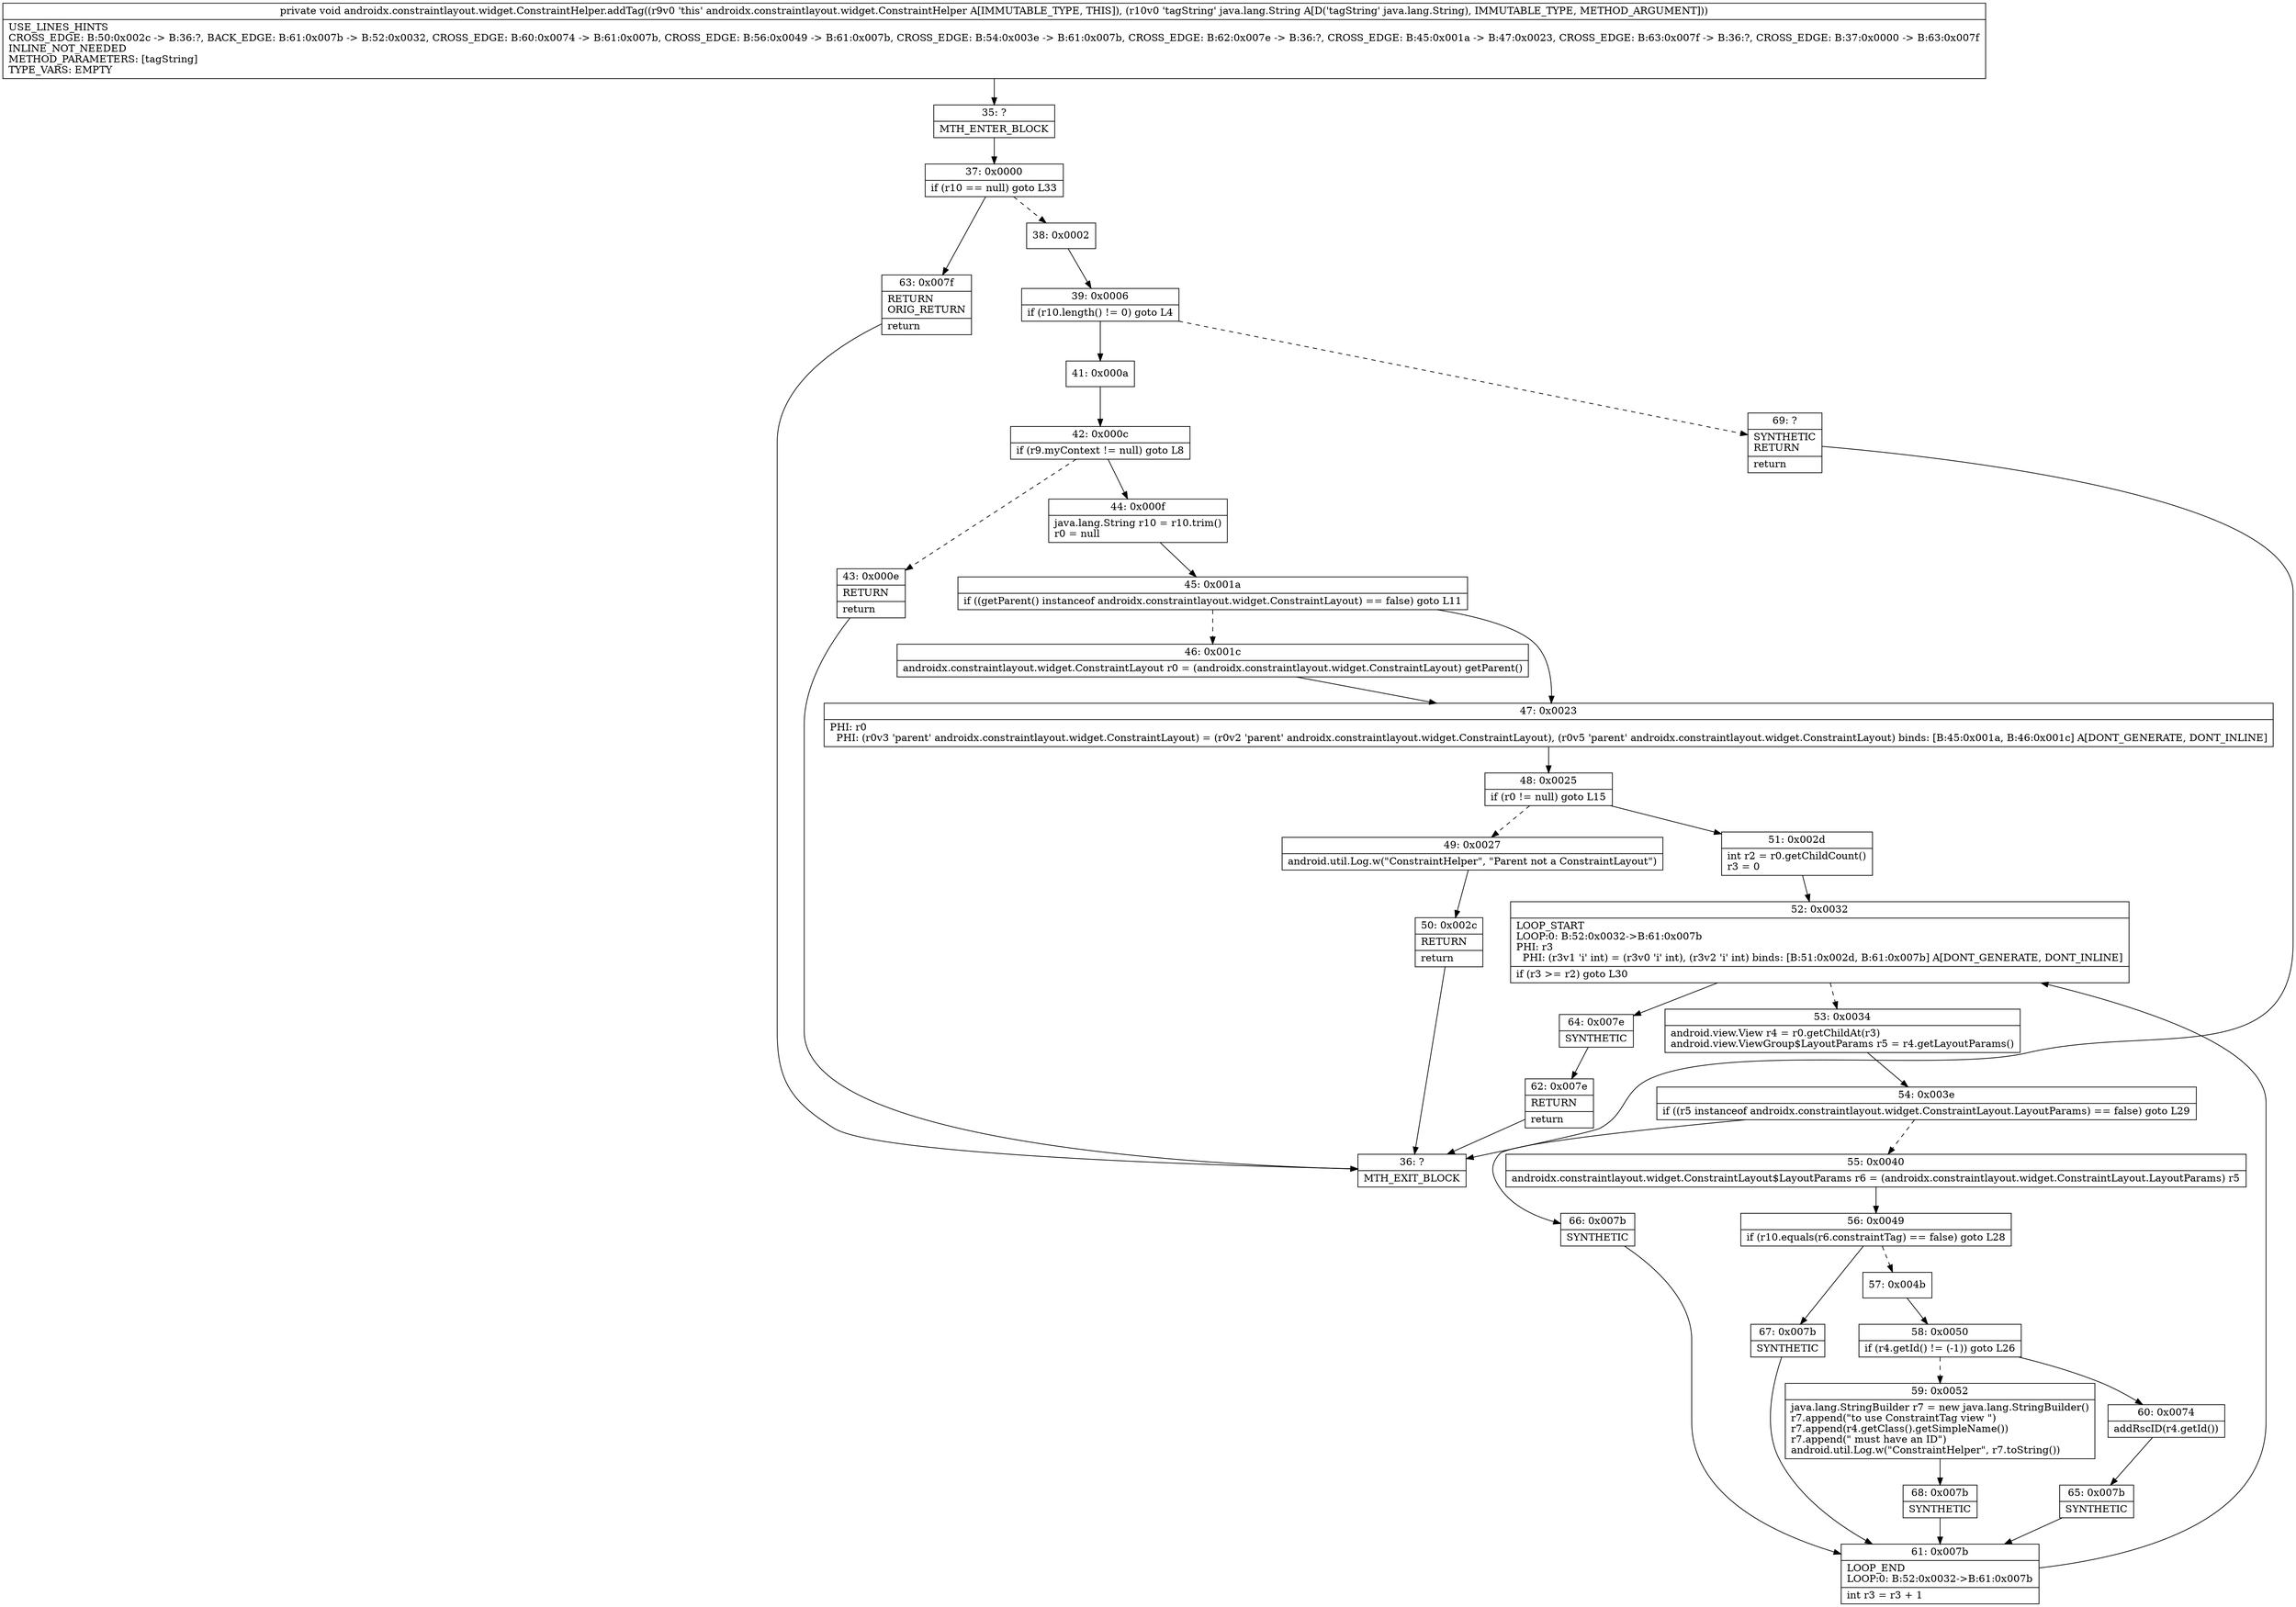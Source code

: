 digraph "CFG forandroidx.constraintlayout.widget.ConstraintHelper.addTag(Ljava\/lang\/String;)V" {
Node_35 [shape=record,label="{35\:\ ?|MTH_ENTER_BLOCK\l}"];
Node_37 [shape=record,label="{37\:\ 0x0000|if (r10 == null) goto L33\l}"];
Node_38 [shape=record,label="{38\:\ 0x0002}"];
Node_39 [shape=record,label="{39\:\ 0x0006|if (r10.length() != 0) goto L4\l}"];
Node_41 [shape=record,label="{41\:\ 0x000a}"];
Node_42 [shape=record,label="{42\:\ 0x000c|if (r9.myContext != null) goto L8\l}"];
Node_43 [shape=record,label="{43\:\ 0x000e|RETURN\l|return\l}"];
Node_36 [shape=record,label="{36\:\ ?|MTH_EXIT_BLOCK\l}"];
Node_44 [shape=record,label="{44\:\ 0x000f|java.lang.String r10 = r10.trim()\lr0 = null\l}"];
Node_45 [shape=record,label="{45\:\ 0x001a|if ((getParent() instanceof androidx.constraintlayout.widget.ConstraintLayout) == false) goto L11\l}"];
Node_46 [shape=record,label="{46\:\ 0x001c|androidx.constraintlayout.widget.ConstraintLayout r0 = (androidx.constraintlayout.widget.ConstraintLayout) getParent()\l}"];
Node_47 [shape=record,label="{47\:\ 0x0023|PHI: r0 \l  PHI: (r0v3 'parent' androidx.constraintlayout.widget.ConstraintLayout) = (r0v2 'parent' androidx.constraintlayout.widget.ConstraintLayout), (r0v5 'parent' androidx.constraintlayout.widget.ConstraintLayout) binds: [B:45:0x001a, B:46:0x001c] A[DONT_GENERATE, DONT_INLINE]\l}"];
Node_48 [shape=record,label="{48\:\ 0x0025|if (r0 != null) goto L15\l}"];
Node_49 [shape=record,label="{49\:\ 0x0027|android.util.Log.w(\"ConstraintHelper\", \"Parent not a ConstraintLayout\")\l}"];
Node_50 [shape=record,label="{50\:\ 0x002c|RETURN\l|return\l}"];
Node_51 [shape=record,label="{51\:\ 0x002d|int r2 = r0.getChildCount()\lr3 = 0\l}"];
Node_52 [shape=record,label="{52\:\ 0x0032|LOOP_START\lLOOP:0: B:52:0x0032\-\>B:61:0x007b\lPHI: r3 \l  PHI: (r3v1 'i' int) = (r3v0 'i' int), (r3v2 'i' int) binds: [B:51:0x002d, B:61:0x007b] A[DONT_GENERATE, DONT_INLINE]\l|if (r3 \>= r2) goto L30\l}"];
Node_53 [shape=record,label="{53\:\ 0x0034|android.view.View r4 = r0.getChildAt(r3)\landroid.view.ViewGroup$LayoutParams r5 = r4.getLayoutParams()\l}"];
Node_54 [shape=record,label="{54\:\ 0x003e|if ((r5 instanceof androidx.constraintlayout.widget.ConstraintLayout.LayoutParams) == false) goto L29\l}"];
Node_55 [shape=record,label="{55\:\ 0x0040|androidx.constraintlayout.widget.ConstraintLayout$LayoutParams r6 = (androidx.constraintlayout.widget.ConstraintLayout.LayoutParams) r5\l}"];
Node_56 [shape=record,label="{56\:\ 0x0049|if (r10.equals(r6.constraintTag) == false) goto L28\l}"];
Node_57 [shape=record,label="{57\:\ 0x004b}"];
Node_58 [shape=record,label="{58\:\ 0x0050|if (r4.getId() != (\-1)) goto L26\l}"];
Node_59 [shape=record,label="{59\:\ 0x0052|java.lang.StringBuilder r7 = new java.lang.StringBuilder()\lr7.append(\"to use ConstraintTag view \")\lr7.append(r4.getClass().getSimpleName())\lr7.append(\" must have an ID\")\landroid.util.Log.w(\"ConstraintHelper\", r7.toString())\l}"];
Node_68 [shape=record,label="{68\:\ 0x007b|SYNTHETIC\l}"];
Node_61 [shape=record,label="{61\:\ 0x007b|LOOP_END\lLOOP:0: B:52:0x0032\-\>B:61:0x007b\l|int r3 = r3 + 1\l}"];
Node_60 [shape=record,label="{60\:\ 0x0074|addRscID(r4.getId())\l}"];
Node_65 [shape=record,label="{65\:\ 0x007b|SYNTHETIC\l}"];
Node_67 [shape=record,label="{67\:\ 0x007b|SYNTHETIC\l}"];
Node_66 [shape=record,label="{66\:\ 0x007b|SYNTHETIC\l}"];
Node_64 [shape=record,label="{64\:\ 0x007e|SYNTHETIC\l}"];
Node_62 [shape=record,label="{62\:\ 0x007e|RETURN\l|return\l}"];
Node_69 [shape=record,label="{69\:\ ?|SYNTHETIC\lRETURN\l|return\l}"];
Node_63 [shape=record,label="{63\:\ 0x007f|RETURN\lORIG_RETURN\l|return\l}"];
MethodNode[shape=record,label="{private void androidx.constraintlayout.widget.ConstraintHelper.addTag((r9v0 'this' androidx.constraintlayout.widget.ConstraintHelper A[IMMUTABLE_TYPE, THIS]), (r10v0 'tagString' java.lang.String A[D('tagString' java.lang.String), IMMUTABLE_TYPE, METHOD_ARGUMENT]))  | USE_LINES_HINTS\lCROSS_EDGE: B:50:0x002c \-\> B:36:?, BACK_EDGE: B:61:0x007b \-\> B:52:0x0032, CROSS_EDGE: B:60:0x0074 \-\> B:61:0x007b, CROSS_EDGE: B:56:0x0049 \-\> B:61:0x007b, CROSS_EDGE: B:54:0x003e \-\> B:61:0x007b, CROSS_EDGE: B:62:0x007e \-\> B:36:?, CROSS_EDGE: B:45:0x001a \-\> B:47:0x0023, CROSS_EDGE: B:63:0x007f \-\> B:36:?, CROSS_EDGE: B:37:0x0000 \-\> B:63:0x007f\lINLINE_NOT_NEEDED\lMETHOD_PARAMETERS: [tagString]\lTYPE_VARS: EMPTY\l}"];
MethodNode -> Node_35;Node_35 -> Node_37;
Node_37 -> Node_38[style=dashed];
Node_37 -> Node_63;
Node_38 -> Node_39;
Node_39 -> Node_41;
Node_39 -> Node_69[style=dashed];
Node_41 -> Node_42;
Node_42 -> Node_43[style=dashed];
Node_42 -> Node_44;
Node_43 -> Node_36;
Node_44 -> Node_45;
Node_45 -> Node_46[style=dashed];
Node_45 -> Node_47;
Node_46 -> Node_47;
Node_47 -> Node_48;
Node_48 -> Node_49[style=dashed];
Node_48 -> Node_51;
Node_49 -> Node_50;
Node_50 -> Node_36;
Node_51 -> Node_52;
Node_52 -> Node_53[style=dashed];
Node_52 -> Node_64;
Node_53 -> Node_54;
Node_54 -> Node_55[style=dashed];
Node_54 -> Node_66;
Node_55 -> Node_56;
Node_56 -> Node_57[style=dashed];
Node_56 -> Node_67;
Node_57 -> Node_58;
Node_58 -> Node_59[style=dashed];
Node_58 -> Node_60;
Node_59 -> Node_68;
Node_68 -> Node_61;
Node_61 -> Node_52;
Node_60 -> Node_65;
Node_65 -> Node_61;
Node_67 -> Node_61;
Node_66 -> Node_61;
Node_64 -> Node_62;
Node_62 -> Node_36;
Node_69 -> Node_36;
Node_63 -> Node_36;
}

